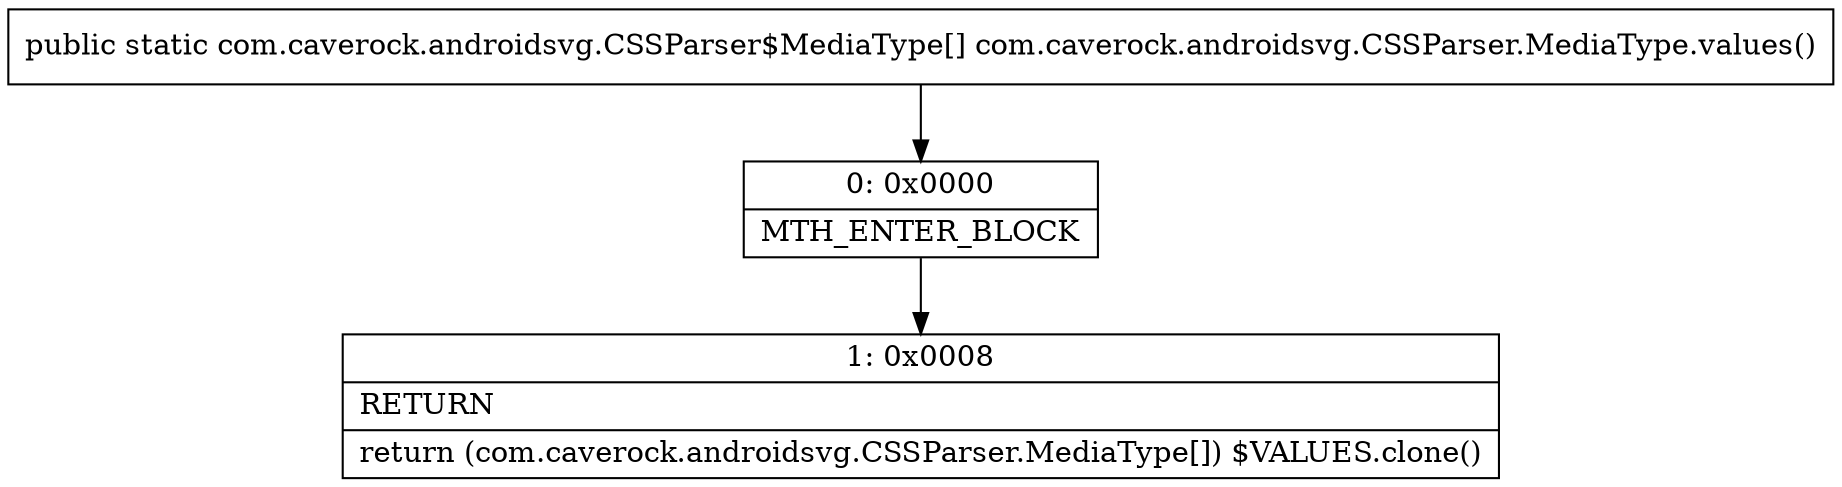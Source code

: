 digraph "CFG forcom.caverock.androidsvg.CSSParser.MediaType.values()[Lcom\/caverock\/androidsvg\/CSSParser$MediaType;" {
Node_0 [shape=record,label="{0\:\ 0x0000|MTH_ENTER_BLOCK\l}"];
Node_1 [shape=record,label="{1\:\ 0x0008|RETURN\l|return (com.caverock.androidsvg.CSSParser.MediaType[]) $VALUES.clone()\l}"];
MethodNode[shape=record,label="{public static com.caverock.androidsvg.CSSParser$MediaType[] com.caverock.androidsvg.CSSParser.MediaType.values() }"];
MethodNode -> Node_0;
Node_0 -> Node_1;
}

